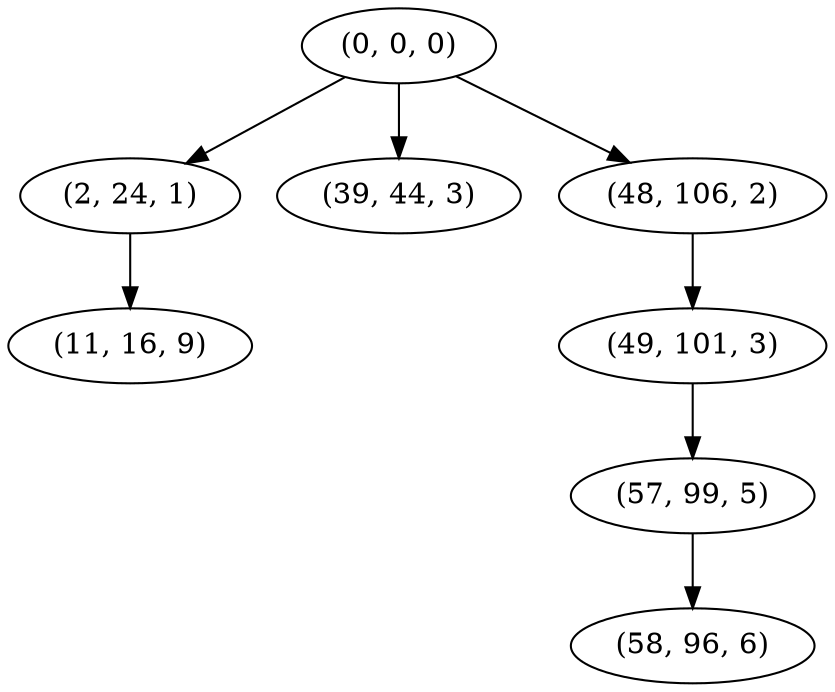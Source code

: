 digraph tree {
    "(0, 0, 0)";
    "(2, 24, 1)";
    "(11, 16, 9)";
    "(39, 44, 3)";
    "(48, 106, 2)";
    "(49, 101, 3)";
    "(57, 99, 5)";
    "(58, 96, 6)";
    "(0, 0, 0)" -> "(2, 24, 1)";
    "(0, 0, 0)" -> "(39, 44, 3)";
    "(0, 0, 0)" -> "(48, 106, 2)";
    "(2, 24, 1)" -> "(11, 16, 9)";
    "(48, 106, 2)" -> "(49, 101, 3)";
    "(49, 101, 3)" -> "(57, 99, 5)";
    "(57, 99, 5)" -> "(58, 96, 6)";
}
